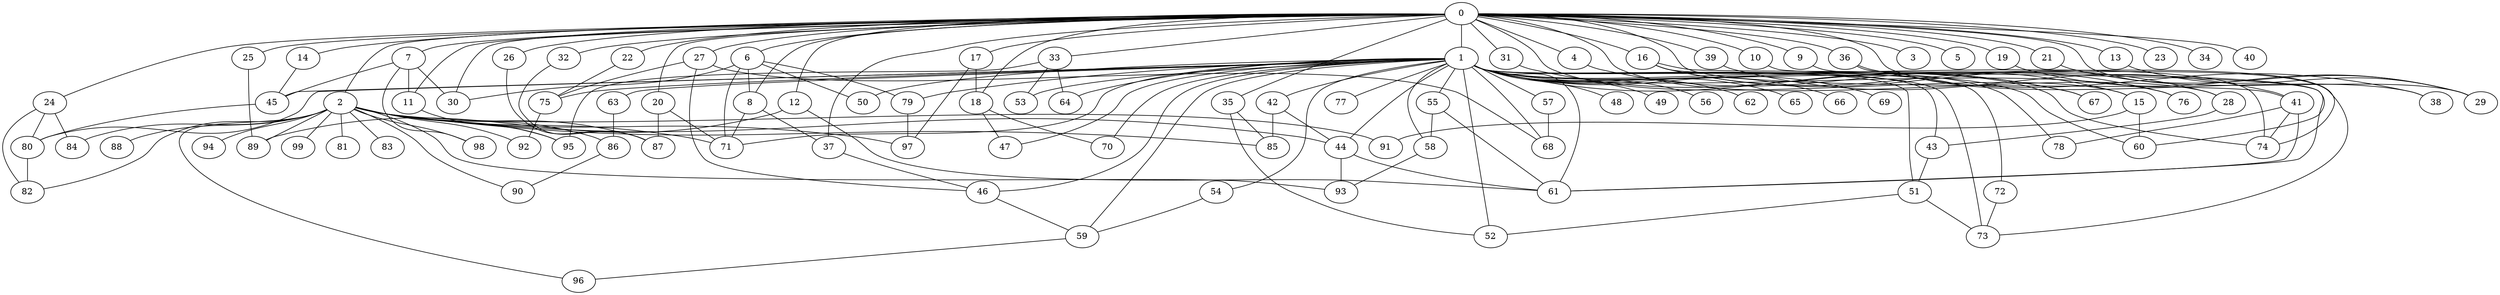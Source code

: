 
graph graphname {
    0 -- 1
0 -- 2
0 -- 3
0 -- 4
0 -- 5
0 -- 6
0 -- 7
0 -- 8
0 -- 9
0 -- 10
0 -- 11
0 -- 12
0 -- 13
0 -- 14
0 -- 15
0 -- 16
0 -- 17
0 -- 18
0 -- 19
0 -- 20
0 -- 21
0 -- 22
0 -- 23
0 -- 24
0 -- 25
0 -- 26
0 -- 27
0 -- 28
0 -- 29
0 -- 30
0 -- 31
0 -- 32
0 -- 33
0 -- 34
0 -- 35
0 -- 36
0 -- 37
0 -- 38
0 -- 39
0 -- 40
0 -- 41
1 -- 42
1 -- 43
1 -- 44
1 -- 45
1 -- 46
1 -- 47
1 -- 48
1 -- 49
1 -- 50
1 -- 51
1 -- 52
1 -- 53
1 -- 54
1 -- 55
1 -- 56
1 -- 57
1 -- 58
1 -- 59
1 -- 60
1 -- 61
1 -- 62
1 -- 63
1 -- 64
1 -- 65
1 -- 66
1 -- 67
1 -- 68
1 -- 69
1 -- 70
1 -- 71
1 -- 72
1 -- 73
1 -- 74
1 -- 75
1 -- 76
1 -- 77
1 -- 78
1 -- 79
1 -- 80
2 -- 96
2 -- 98
2 -- 99
2 -- 97
2 -- 81
2 -- 82
2 -- 83
2 -- 84
2 -- 85
2 -- 86
2 -- 87
2 -- 88
2 -- 89
2 -- 90
2 -- 91
2 -- 92
2 -- 93
2 -- 94
2 -- 95
2 -- 71
2 -- 44
4 -- 15
6 -- 50
6 -- 79
6 -- 30
6 -- 8
6 -- 71
7 -- 11
7 -- 30
7 -- 98
7 -- 45
8 -- 71
8 -- 37
9 -- 74
10 -- 60
11 -- 95
12 -- 89
12 -- 61
13 -- 29
14 -- 45
15 -- 91
15 -- 60
16 -- 76
16 -- 61
16 -- 28
16 -- 74
17 -- 97
17 -- 18
18 -- 47
18 -- 70
19 -- 29
20 -- 87
20 -- 71
21 -- 29
22 -- 75
24 -- 84
24 -- 80
24 -- 82
25 -- 89
26 -- 87
27 -- 46
27 -- 68
27 -- 75
28 -- 43
31 -- 67
32 -- 87
33 -- 64
33 -- 95
33 -- 53
35 -- 85
35 -- 52
36 -- 73
36 -- 38
37 -- 46
39 -- 41
41 -- 61
41 -- 74
41 -- 78
42 -- 44
42 -- 85
43 -- 51
44 -- 93
44 -- 61
45 -- 80
46 -- 59
51 -- 73
51 -- 52
54 -- 59
55 -- 58
55 -- 61
57 -- 68
58 -- 93
59 -- 96
63 -- 86
72 -- 73
75 -- 92
79 -- 97
80 -- 82
86 -- 90

}
